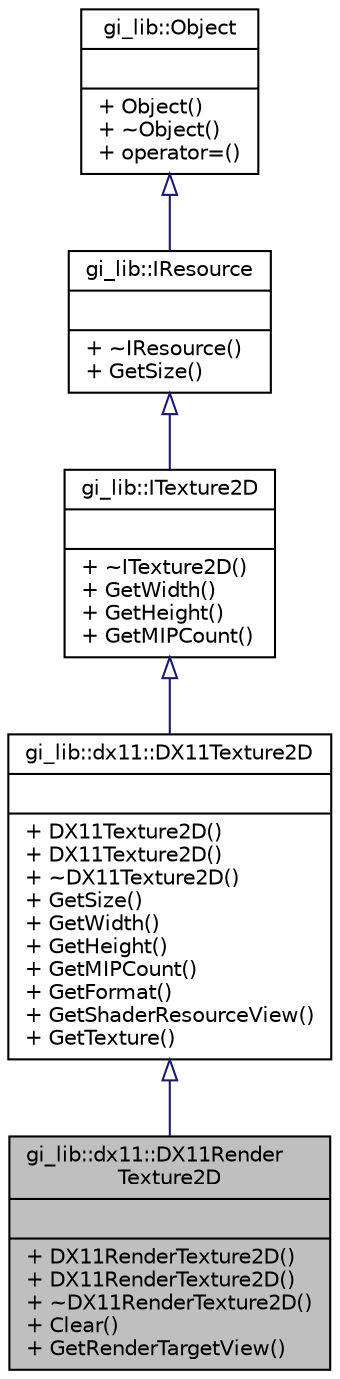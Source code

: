 digraph "gi_lib::dx11::DX11RenderTexture2D"
{
  edge [fontname="Helvetica",fontsize="10",labelfontname="Helvetica",labelfontsize="10"];
  node [fontname="Helvetica",fontsize="10",shape=record];
  Node1 [label="{gi_lib::dx11::DX11Render\lTexture2D\n||+ DX11RenderTexture2D()\l+ DX11RenderTexture2D()\l+ ~DX11RenderTexture2D()\l+ Clear()\l+ GetRenderTargetView()\l}",height=0.2,width=0.4,color="black", fillcolor="grey75", style="filled", fontcolor="black"];
  Node2 -> Node1 [dir="back",color="midnightblue",fontsize="10",style="solid",arrowtail="onormal",fontname="Helvetica"];
  Node2 [label="{gi_lib::dx11::DX11Texture2D\n||+ DX11Texture2D()\l+ DX11Texture2D()\l+ ~DX11Texture2D()\l+ GetSize()\l+ GetWidth()\l+ GetHeight()\l+ GetMIPCount()\l+ GetFormat()\l+ GetShaderResourceView()\l+ GetTexture()\l}",height=0.2,width=0.4,color="black", fillcolor="white", style="filled",URL="$classgi__lib_1_1dx11_1_1_d_x11_texture2_d.html",tooltip="DirectX11 2D texture. "];
  Node3 -> Node2 [dir="back",color="midnightblue",fontsize="10",style="solid",arrowtail="onormal",fontname="Helvetica"];
  Node3 [label="{gi_lib::ITexture2D\n||+ ~ITexture2D()\l+ GetWidth()\l+ GetHeight()\l+ GetMIPCount()\l}",height=0.2,width=0.4,color="black", fillcolor="white", style="filled",URL="$classgi__lib_1_1_i_texture2_d.html",tooltip="Base interface for plain textures. "];
  Node4 -> Node3 [dir="back",color="midnightblue",fontsize="10",style="solid",arrowtail="onormal",fontname="Helvetica"];
  Node4 [label="{gi_lib::IResource\n||+ ~IResource()\l+ GetSize()\l}",height=0.2,width=0.4,color="black", fillcolor="white", style="filled",URL="$classgi__lib_1_1_i_resource.html",tooltip="Base interface for graphical resources. Resources are reference counted. You may improve this class t..."];
  Node5 -> Node4 [dir="back",color="midnightblue",fontsize="10",style="solid",arrowtail="onormal",fontname="Helvetica"];
  Node5 [label="{gi_lib::Object\n||+ Object()\l+ ~Object()\l+ operator=()\l}",height=0.2,width=0.4,color="black", fillcolor="white", style="filled",URL="$classgi__lib_1_1_object.html",tooltip="Base interface for every object whose life cycle is determined by a reference counter. "];
}
